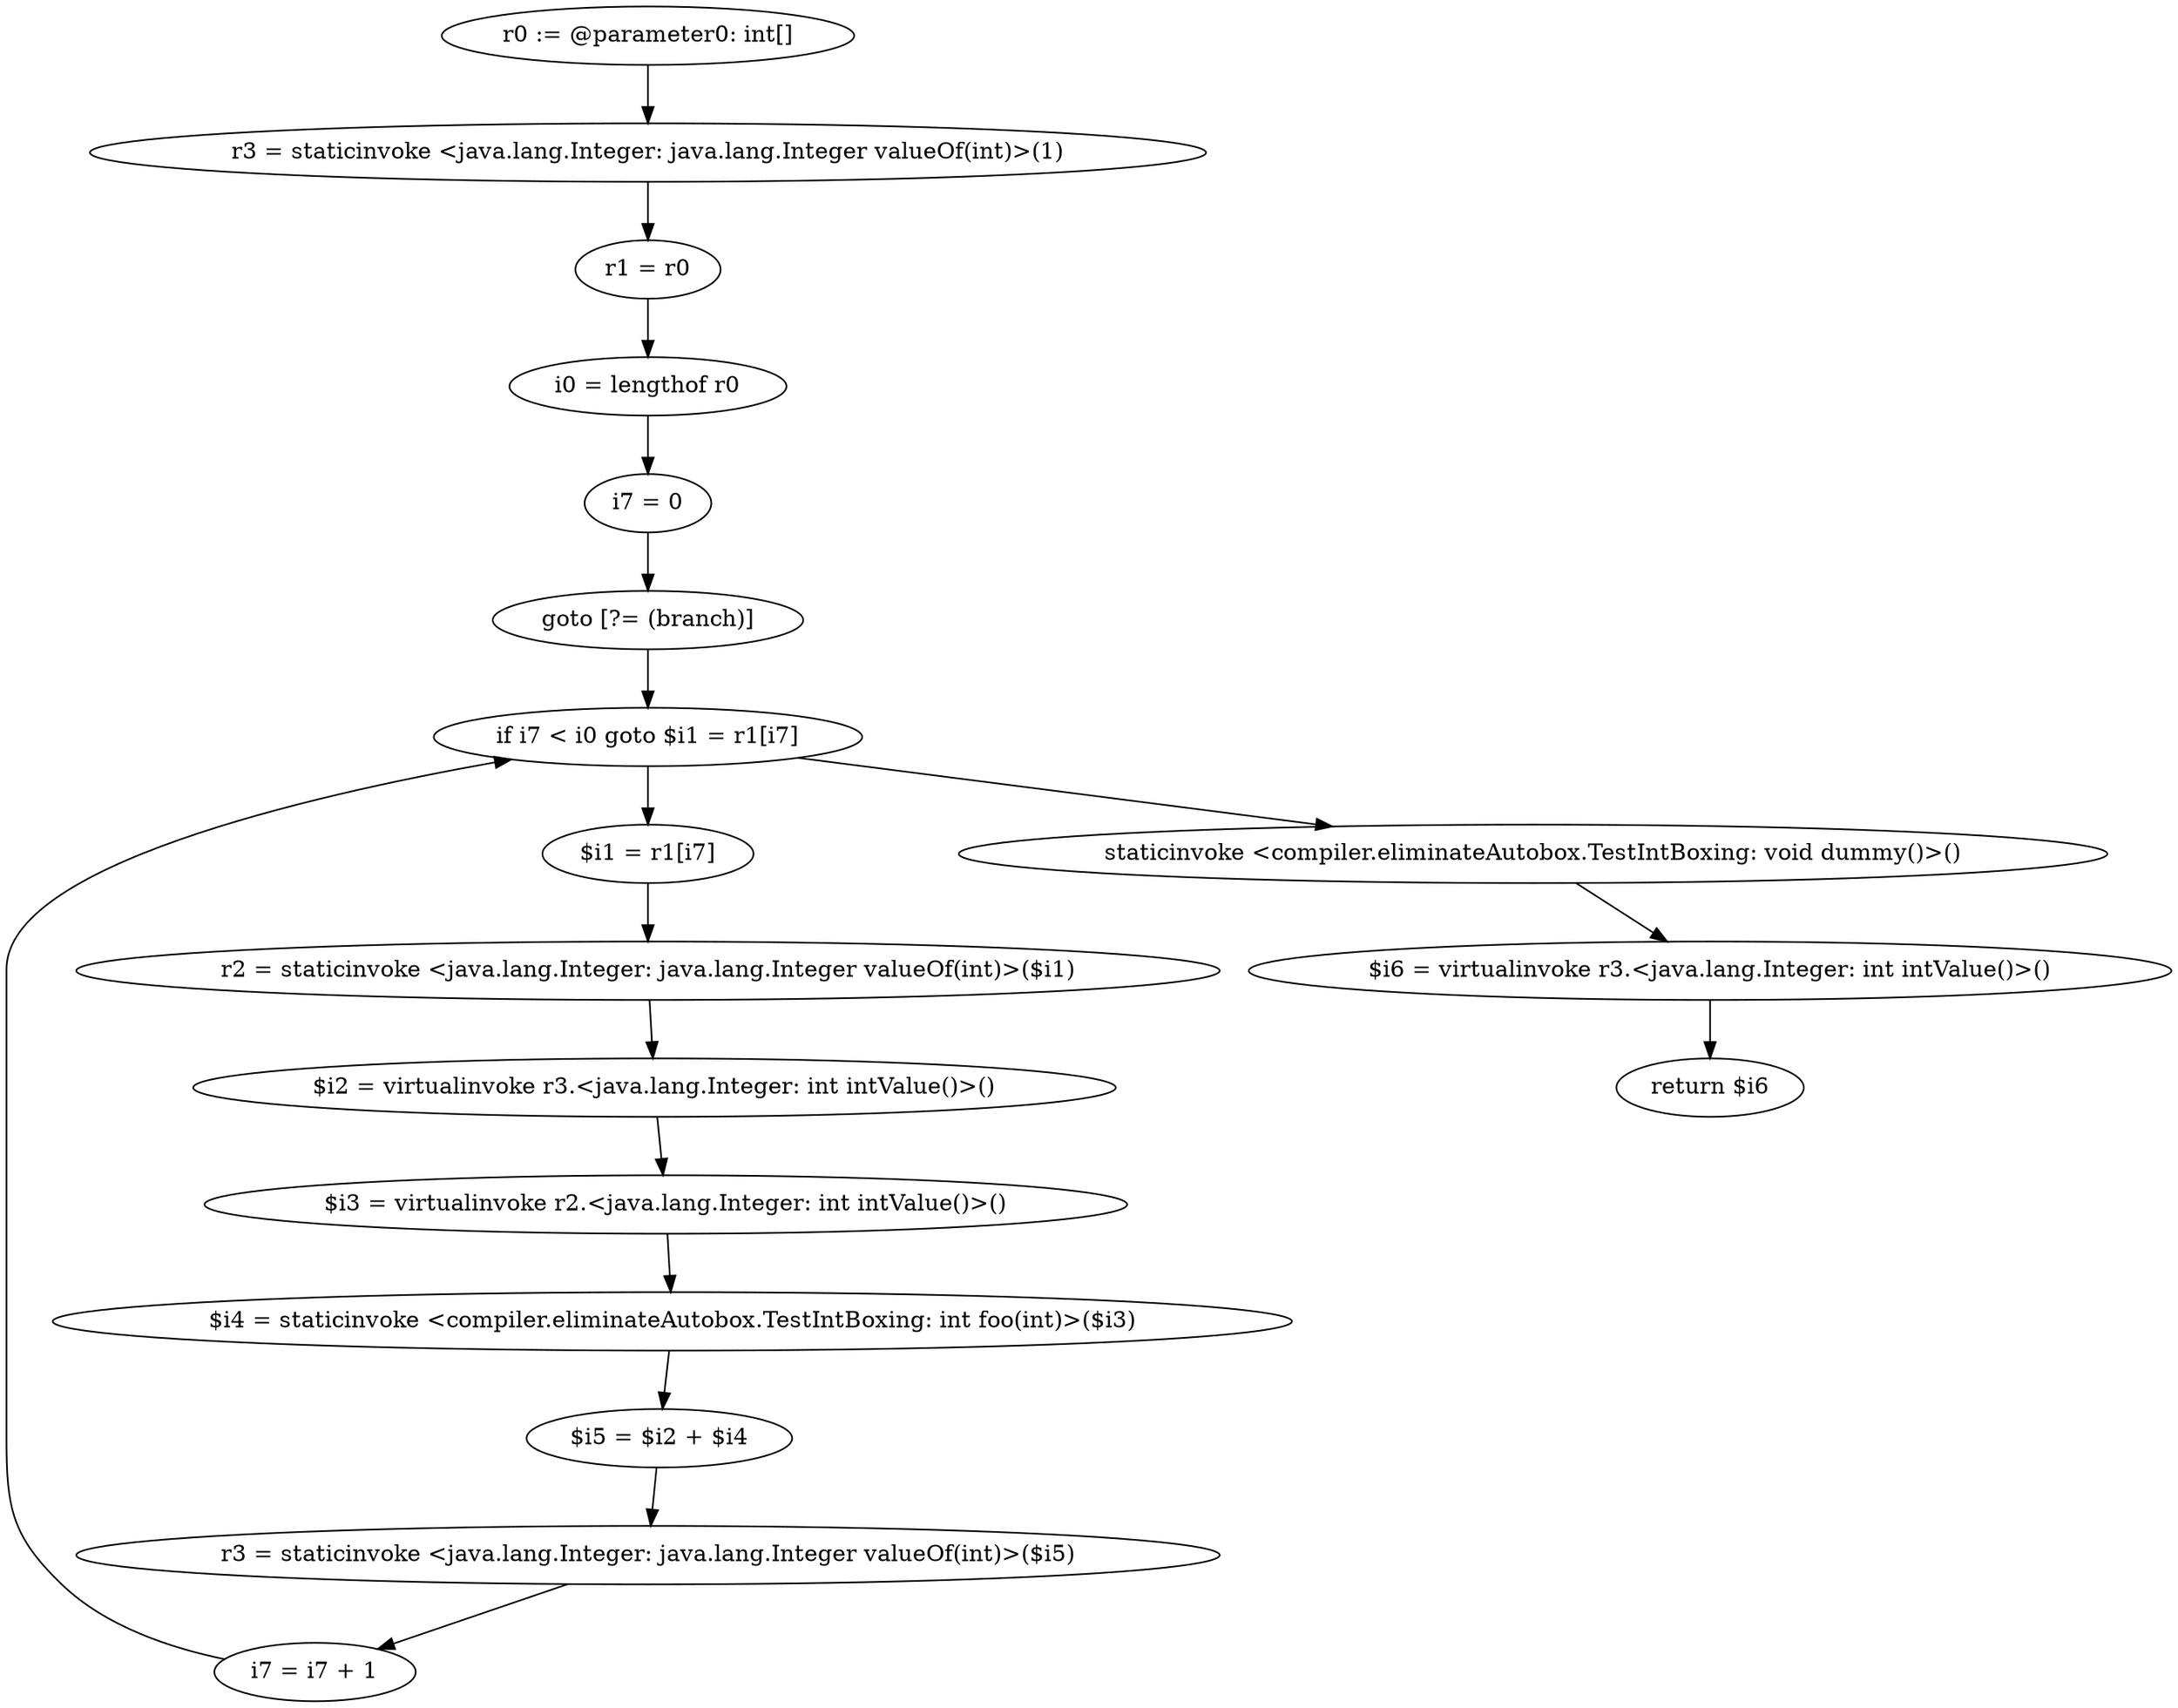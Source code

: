 digraph "unitGraph" {
    "r0 := @parameter0: int[]"
    "r3 = staticinvoke <java.lang.Integer: java.lang.Integer valueOf(int)>(1)"
    "r1 = r0"
    "i0 = lengthof r0"
    "i7 = 0"
    "goto [?= (branch)]"
    "$i1 = r1[i7]"
    "r2 = staticinvoke <java.lang.Integer: java.lang.Integer valueOf(int)>($i1)"
    "$i2 = virtualinvoke r3.<java.lang.Integer: int intValue()>()"
    "$i3 = virtualinvoke r2.<java.lang.Integer: int intValue()>()"
    "$i4 = staticinvoke <compiler.eliminateAutobox.TestIntBoxing: int foo(int)>($i3)"
    "$i5 = $i2 + $i4"
    "r3 = staticinvoke <java.lang.Integer: java.lang.Integer valueOf(int)>($i5)"
    "i7 = i7 + 1"
    "if i7 < i0 goto $i1 = r1[i7]"
    "staticinvoke <compiler.eliminateAutobox.TestIntBoxing: void dummy()>()"
    "$i6 = virtualinvoke r3.<java.lang.Integer: int intValue()>()"
    "return $i6"
    "r0 := @parameter0: int[]"->"r3 = staticinvoke <java.lang.Integer: java.lang.Integer valueOf(int)>(1)";
    "r3 = staticinvoke <java.lang.Integer: java.lang.Integer valueOf(int)>(1)"->"r1 = r0";
    "r1 = r0"->"i0 = lengthof r0";
    "i0 = lengthof r0"->"i7 = 0";
    "i7 = 0"->"goto [?= (branch)]";
    "goto [?= (branch)]"->"if i7 < i0 goto $i1 = r1[i7]";
    "$i1 = r1[i7]"->"r2 = staticinvoke <java.lang.Integer: java.lang.Integer valueOf(int)>($i1)";
    "r2 = staticinvoke <java.lang.Integer: java.lang.Integer valueOf(int)>($i1)"->"$i2 = virtualinvoke r3.<java.lang.Integer: int intValue()>()";
    "$i2 = virtualinvoke r3.<java.lang.Integer: int intValue()>()"->"$i3 = virtualinvoke r2.<java.lang.Integer: int intValue()>()";
    "$i3 = virtualinvoke r2.<java.lang.Integer: int intValue()>()"->"$i4 = staticinvoke <compiler.eliminateAutobox.TestIntBoxing: int foo(int)>($i3)";
    "$i4 = staticinvoke <compiler.eliminateAutobox.TestIntBoxing: int foo(int)>($i3)"->"$i5 = $i2 + $i4";
    "$i5 = $i2 + $i4"->"r3 = staticinvoke <java.lang.Integer: java.lang.Integer valueOf(int)>($i5)";
    "r3 = staticinvoke <java.lang.Integer: java.lang.Integer valueOf(int)>($i5)"->"i7 = i7 + 1";
    "i7 = i7 + 1"->"if i7 < i0 goto $i1 = r1[i7]";
    "if i7 < i0 goto $i1 = r1[i7]"->"staticinvoke <compiler.eliminateAutobox.TestIntBoxing: void dummy()>()";
    "if i7 < i0 goto $i1 = r1[i7]"->"$i1 = r1[i7]";
    "staticinvoke <compiler.eliminateAutobox.TestIntBoxing: void dummy()>()"->"$i6 = virtualinvoke r3.<java.lang.Integer: int intValue()>()";
    "$i6 = virtualinvoke r3.<java.lang.Integer: int intValue()>()"->"return $i6";
}
